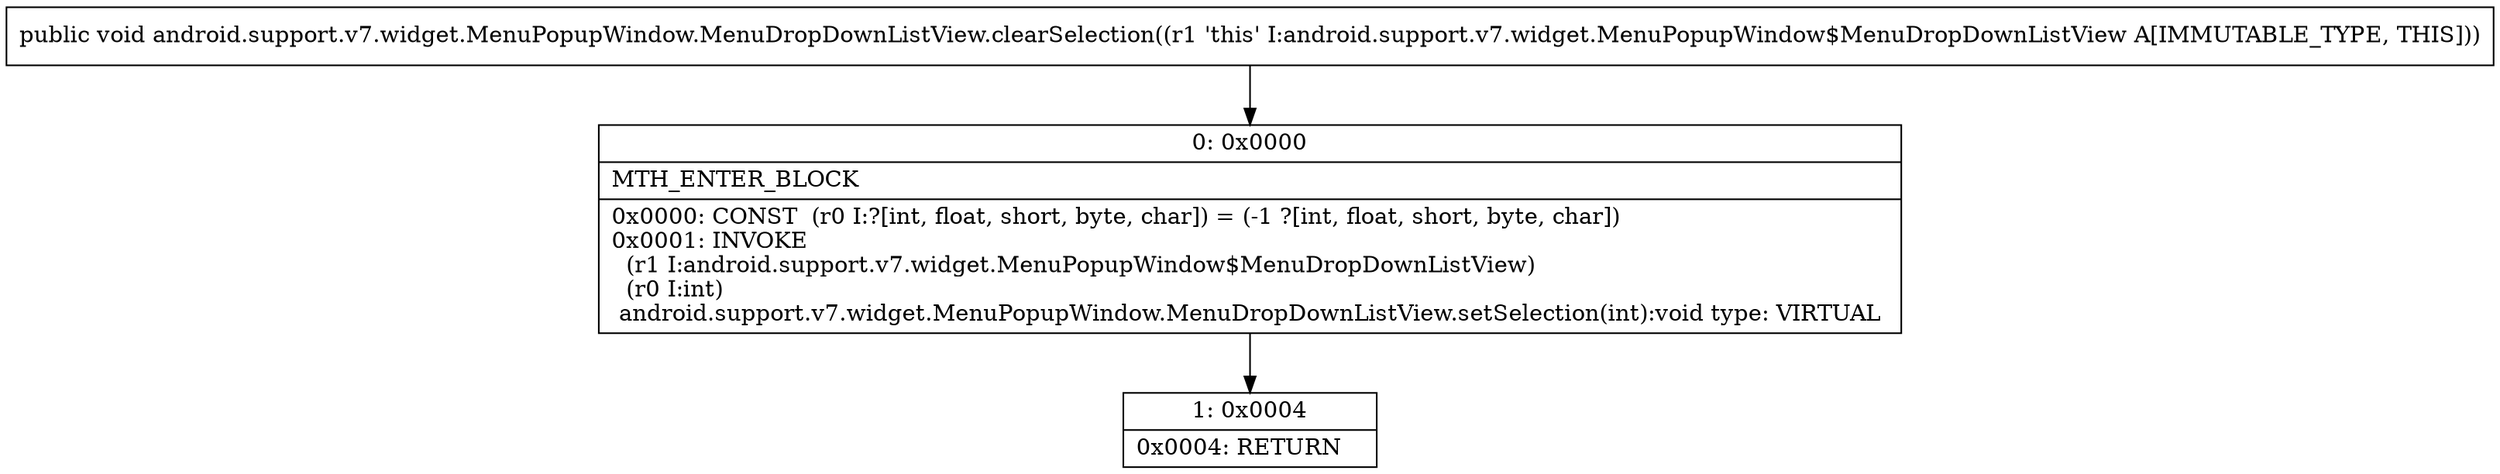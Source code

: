 digraph "CFG forandroid.support.v7.widget.MenuPopupWindow.MenuDropDownListView.clearSelection()V" {
Node_0 [shape=record,label="{0\:\ 0x0000|MTH_ENTER_BLOCK\l|0x0000: CONST  (r0 I:?[int, float, short, byte, char]) = (\-1 ?[int, float, short, byte, char]) \l0x0001: INVOKE  \l  (r1 I:android.support.v7.widget.MenuPopupWindow$MenuDropDownListView)\l  (r0 I:int)\l android.support.v7.widget.MenuPopupWindow.MenuDropDownListView.setSelection(int):void type: VIRTUAL \l}"];
Node_1 [shape=record,label="{1\:\ 0x0004|0x0004: RETURN   \l}"];
MethodNode[shape=record,label="{public void android.support.v7.widget.MenuPopupWindow.MenuDropDownListView.clearSelection((r1 'this' I:android.support.v7.widget.MenuPopupWindow$MenuDropDownListView A[IMMUTABLE_TYPE, THIS])) }"];
MethodNode -> Node_0;
Node_0 -> Node_1;
}

